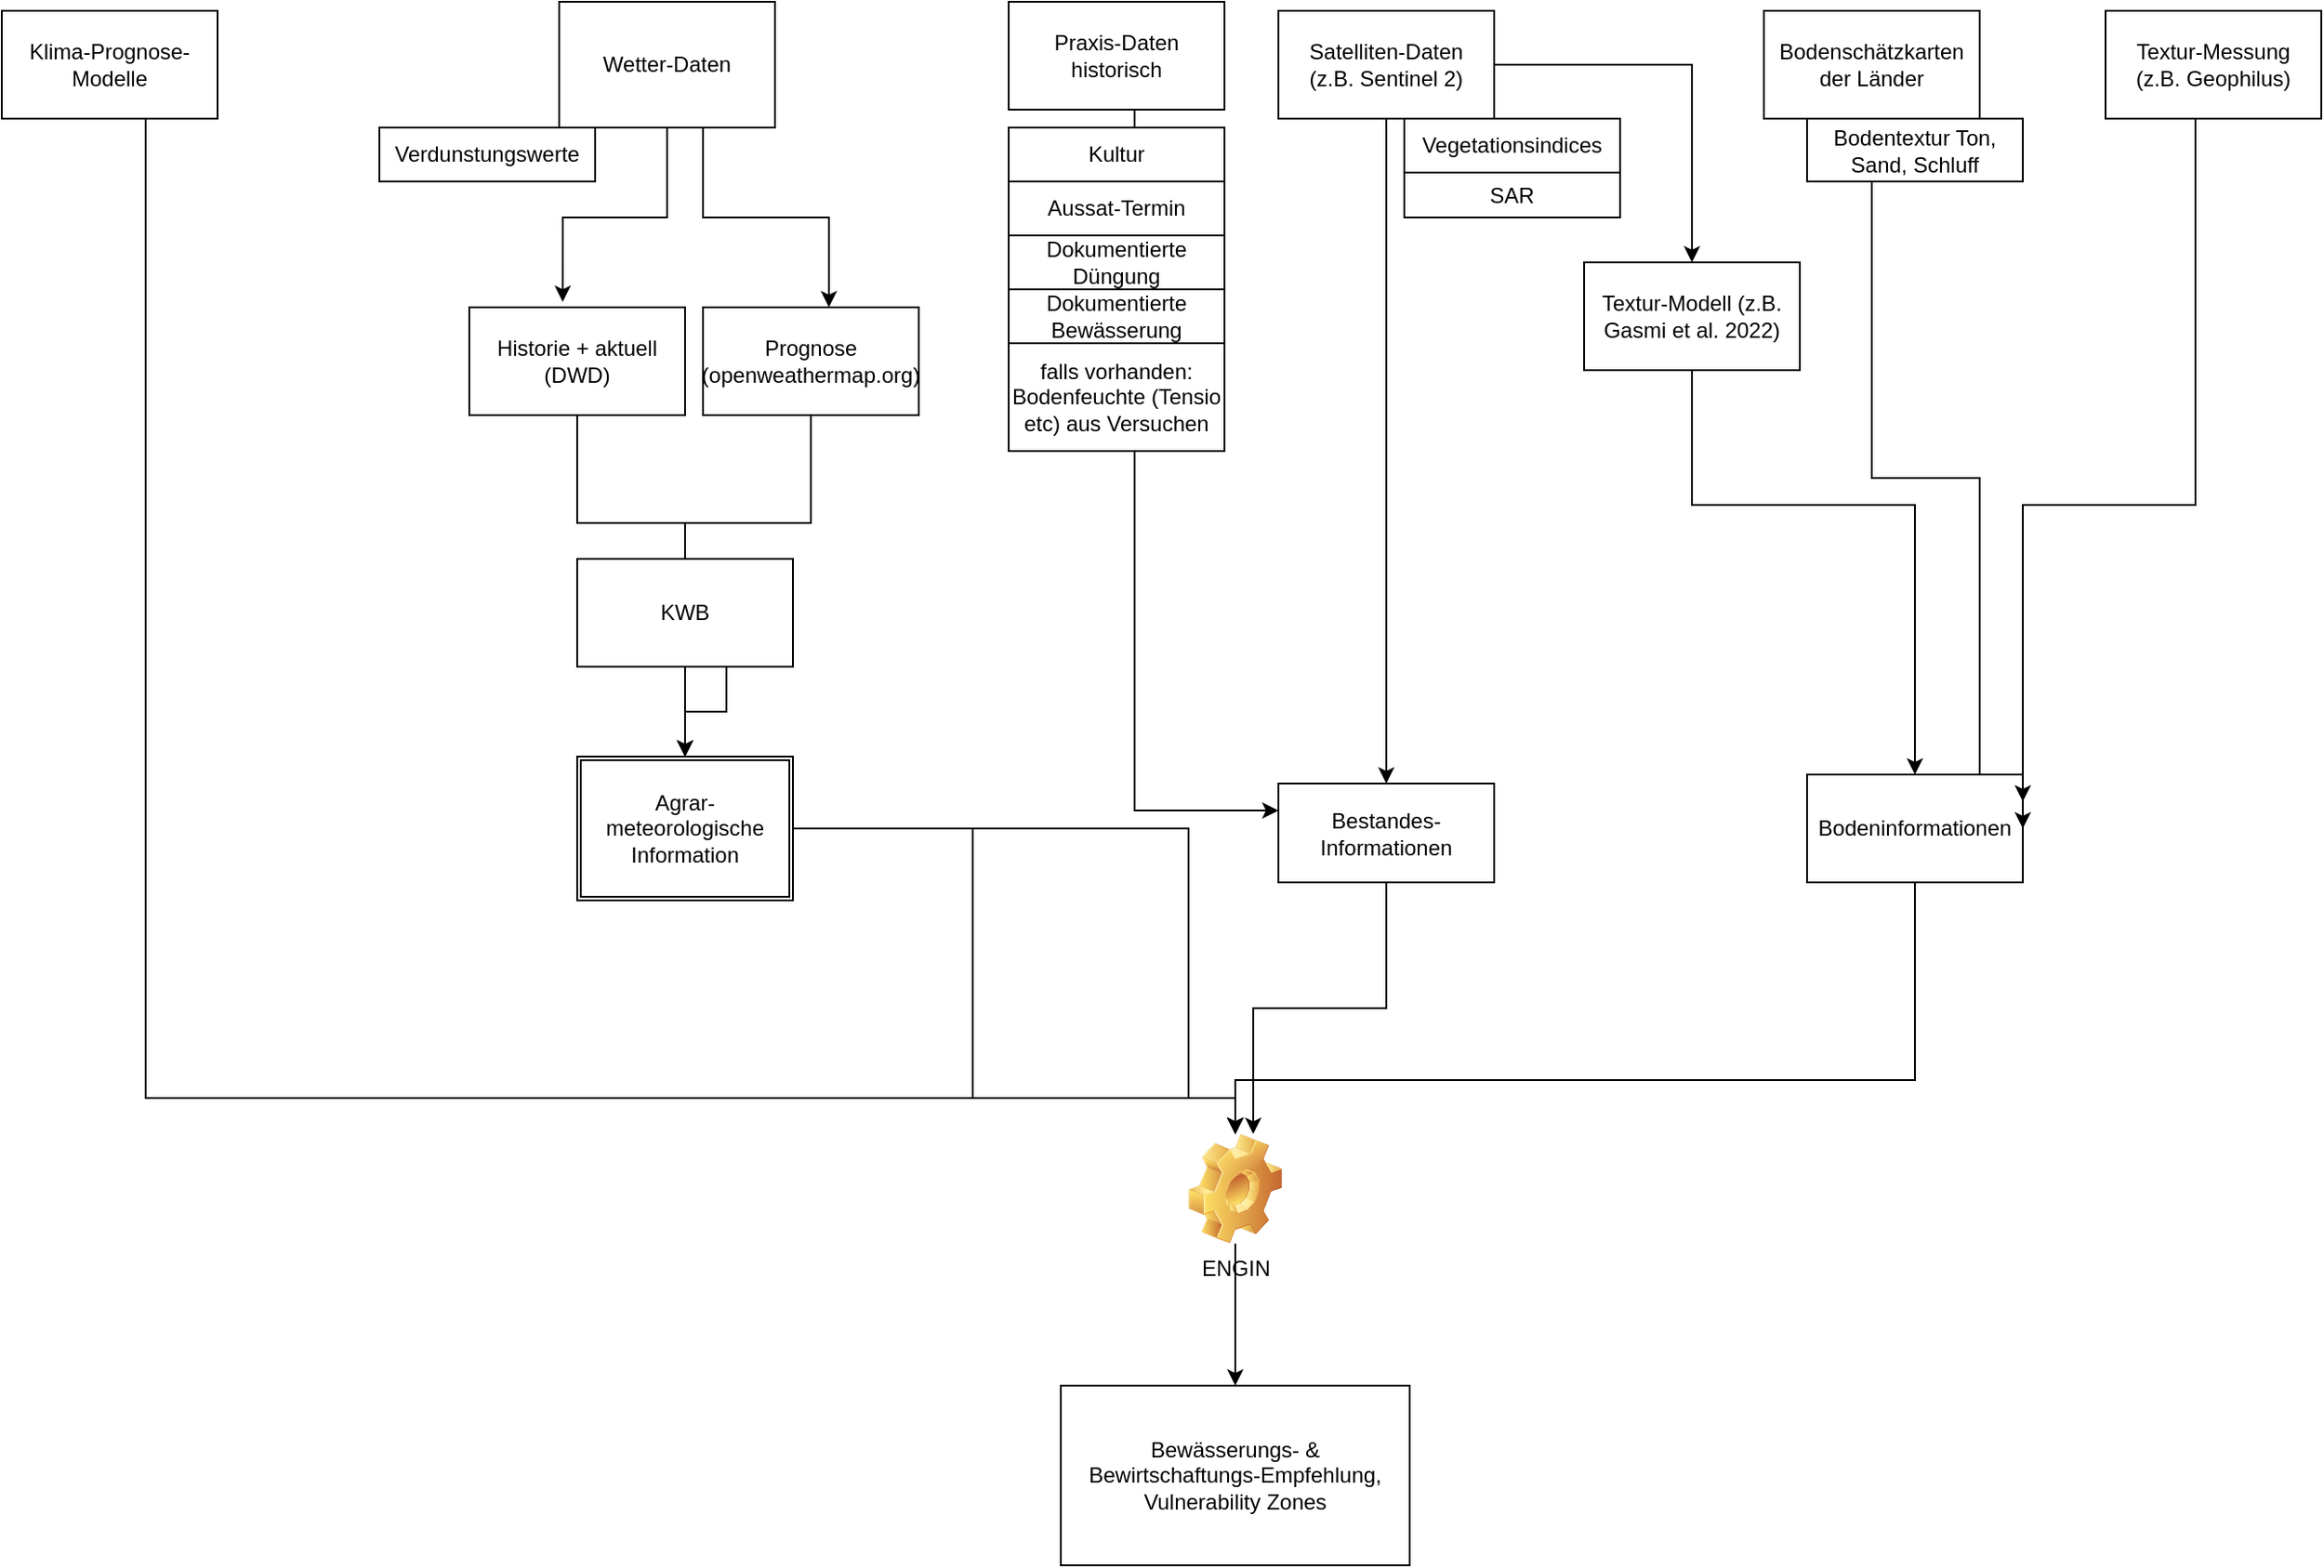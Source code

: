 <mxfile version="21.3.7" type="github">
  <diagram name="Seite-1" id="srk_kNZ298-WKb-UGRPL">
    <mxGraphModel dx="2088" dy="1160" grid="1" gridSize="10" guides="1" tooltips="1" connect="1" arrows="1" fold="1" page="1" pageScale="1" pageWidth="827" pageHeight="1169" background="none" math="0" shadow="0">
      <root>
        <mxCell id="0" />
        <mxCell id="1" parent="0" />
        <mxCell id="sZ_1qn_T3DuW1jLiiuC9-3" value="" style="edgeStyle=orthogonalEdgeStyle;rounded=0;orthogonalLoop=1;jettySize=auto;html=1;" parent="1" source="sZ_1qn_T3DuW1jLiiuC9-1" target="sZ_1qn_T3DuW1jLiiuC9-2" edge="1">
          <mxGeometry relative="1" as="geometry" />
        </mxCell>
        <mxCell id="sZ_1qn_T3DuW1jLiiuC9-6" style="edgeStyle=orthogonalEdgeStyle;rounded=0;orthogonalLoop=1;jettySize=auto;html=1;" parent="1" source="sZ_1qn_T3DuW1jLiiuC9-8" target="sZ_1qn_T3DuW1jLiiuC9-4" edge="1">
          <mxGeometry relative="1" as="geometry">
            <Array as="points">
              <mxPoint x="350" y="430" />
            </Array>
          </mxGeometry>
        </mxCell>
        <mxCell id="sZ_1qn_T3DuW1jLiiuC9-1" value="Satelliten-Daten&lt;br&gt;(z.B. Sentinel 2)" style="rounded=0;whiteSpace=wrap;html=1;" parent="1" vertex="1">
          <mxGeometry x="120" y="155" width="120" height="60" as="geometry" />
        </mxCell>
        <mxCell id="XBK9ZFjaAwAA2WwoCuQN-23" style="edgeStyle=orthogonalEdgeStyle;rounded=0;orthogonalLoop=1;jettySize=auto;html=1;" edge="1" parent="1" source="sZ_1qn_T3DuW1jLiiuC9-2" target="XBK9ZFjaAwAA2WwoCuQN-43">
          <mxGeometry relative="1" as="geometry">
            <Array as="points">
              <mxPoint x="180" y="710" />
              <mxPoint x="106" y="710" />
            </Array>
          </mxGeometry>
        </mxCell>
        <mxCell id="sZ_1qn_T3DuW1jLiiuC9-2" value="Bestandes-Informationen" style="rounded=0;whiteSpace=wrap;html=1;" parent="1" vertex="1">
          <mxGeometry x="120" y="585" width="120" height="55" as="geometry" />
        </mxCell>
        <mxCell id="XBK9ZFjaAwAA2WwoCuQN-44" style="edgeStyle=orthogonalEdgeStyle;rounded=0;orthogonalLoop=1;jettySize=auto;html=1;" edge="1" parent="1" source="sZ_1qn_T3DuW1jLiiuC9-4" target="XBK9ZFjaAwAA2WwoCuQN-43">
          <mxGeometry relative="1" as="geometry">
            <Array as="points">
              <mxPoint x="474" y="750" />
            </Array>
          </mxGeometry>
        </mxCell>
        <mxCell id="sZ_1qn_T3DuW1jLiiuC9-4" value="Bodeninformationen" style="rounded=0;whiteSpace=wrap;html=1;" parent="1" vertex="1">
          <mxGeometry x="414" y="580" width="120" height="60" as="geometry" />
        </mxCell>
        <mxCell id="sZ_1qn_T3DuW1jLiiuC9-7" style="edgeStyle=orthogonalEdgeStyle;rounded=0;orthogonalLoop=1;jettySize=auto;html=1;entryX=1;entryY=0.25;entryDx=0;entryDy=0;" parent="1" source="sZ_1qn_T3DuW1jLiiuC9-5" target="sZ_1qn_T3DuW1jLiiuC9-4" edge="1">
          <mxGeometry relative="1" as="geometry">
            <Array as="points">
              <mxPoint x="450" y="415" />
              <mxPoint x="510" y="415" />
              <mxPoint x="510" y="580" />
              <mxPoint x="534" y="580" />
            </Array>
          </mxGeometry>
        </mxCell>
        <mxCell id="sZ_1qn_T3DuW1jLiiuC9-5" value="Bodenschätzkarten der Länder" style="rounded=0;whiteSpace=wrap;html=1;fillColor=default;" parent="1" vertex="1">
          <mxGeometry x="390" y="155" width="120" height="60" as="geometry" />
        </mxCell>
        <mxCell id="sZ_1qn_T3DuW1jLiiuC9-9" value="" style="edgeStyle=orthogonalEdgeStyle;rounded=0;orthogonalLoop=1;jettySize=auto;html=1;" parent="1" source="sZ_1qn_T3DuW1jLiiuC9-1" target="sZ_1qn_T3DuW1jLiiuC9-8" edge="1">
          <mxGeometry relative="1" as="geometry">
            <mxPoint x="240" y="210" as="sourcePoint" />
            <mxPoint x="460" y="300" as="targetPoint" />
            <Array as="points" />
          </mxGeometry>
        </mxCell>
        <mxCell id="sZ_1qn_T3DuW1jLiiuC9-8" value="Textur-Modell (z.B. Gasmi et al. 2022)" style="rounded=0;whiteSpace=wrap;html=1;" parent="1" vertex="1">
          <mxGeometry x="290" y="295" width="120" height="60" as="geometry" />
        </mxCell>
        <mxCell id="XBK9ZFjaAwAA2WwoCuQN-2" style="edgeStyle=orthogonalEdgeStyle;rounded=0;orthogonalLoop=1;jettySize=auto;html=1;entryX=1;entryY=0.5;entryDx=0;entryDy=0;" edge="1" parent="1" source="XBK9ZFjaAwAA2WwoCuQN-1" target="sZ_1qn_T3DuW1jLiiuC9-4">
          <mxGeometry relative="1" as="geometry">
            <Array as="points">
              <mxPoint x="630" y="430" />
            </Array>
          </mxGeometry>
        </mxCell>
        <mxCell id="XBK9ZFjaAwAA2WwoCuQN-1" value="Textur-Messung &lt;br&gt;(z.B. Geophilus)" style="rounded=0;whiteSpace=wrap;html=1;" vertex="1" parent="1">
          <mxGeometry x="580" y="155" width="120" height="60" as="geometry" />
        </mxCell>
        <mxCell id="XBK9ZFjaAwAA2WwoCuQN-5" style="edgeStyle=orthogonalEdgeStyle;rounded=0;orthogonalLoop=1;jettySize=auto;html=1;" edge="1" parent="1" source="XBK9ZFjaAwAA2WwoCuQN-3" target="XBK9ZFjaAwAA2WwoCuQN-6">
          <mxGeometry relative="1" as="geometry">
            <mxPoint x="-80" y="230" as="targetPoint" />
            <Array as="points">
              <mxPoint x="-200" y="270" />
              <mxPoint x="-130" y="270" />
            </Array>
          </mxGeometry>
        </mxCell>
        <mxCell id="XBK9ZFjaAwAA2WwoCuQN-7" style="edgeStyle=orthogonalEdgeStyle;rounded=0;orthogonalLoop=1;jettySize=auto;html=1;entryX=0.433;entryY=-0.05;entryDx=0;entryDy=0;entryPerimeter=0;" edge="1" parent="1" source="XBK9ZFjaAwAA2WwoCuQN-3" target="XBK9ZFjaAwAA2WwoCuQN-4">
          <mxGeometry relative="1" as="geometry" />
        </mxCell>
        <mxCell id="XBK9ZFjaAwAA2WwoCuQN-3" value="Wetter-Daten" style="rounded=0;whiteSpace=wrap;html=1;" vertex="1" parent="1">
          <mxGeometry x="-280" y="150" width="120" height="70" as="geometry" />
        </mxCell>
        <mxCell id="XBK9ZFjaAwAA2WwoCuQN-36" style="edgeStyle=orthogonalEdgeStyle;rounded=0;orthogonalLoop=1;jettySize=auto;html=1;" edge="1" parent="1" source="XBK9ZFjaAwAA2WwoCuQN-4" target="XBK9ZFjaAwAA2WwoCuQN-33">
          <mxGeometry relative="1" as="geometry">
            <Array as="points">
              <mxPoint x="-270" y="440" />
              <mxPoint x="-210" y="440" />
            </Array>
          </mxGeometry>
        </mxCell>
        <mxCell id="XBK9ZFjaAwAA2WwoCuQN-4" value="Historie + aktuell (DWD)" style="rounded=0;whiteSpace=wrap;html=1;" vertex="1" parent="1">
          <mxGeometry x="-330" y="320" width="120" height="60" as="geometry" />
        </mxCell>
        <mxCell id="XBK9ZFjaAwAA2WwoCuQN-37" style="edgeStyle=orthogonalEdgeStyle;rounded=0;orthogonalLoop=1;jettySize=auto;html=1;" edge="1" parent="1" source="XBK9ZFjaAwAA2WwoCuQN-25" target="XBK9ZFjaAwAA2WwoCuQN-33">
          <mxGeometry relative="1" as="geometry" />
        </mxCell>
        <mxCell id="XBK9ZFjaAwAA2WwoCuQN-42" style="edgeStyle=orthogonalEdgeStyle;rounded=0;orthogonalLoop=1;jettySize=auto;html=1;" edge="1" parent="1" source="XBK9ZFjaAwAA2WwoCuQN-6" target="XBK9ZFjaAwAA2WwoCuQN-33">
          <mxGeometry relative="1" as="geometry">
            <Array as="points">
              <mxPoint x="-140" y="440" />
              <mxPoint x="-210" y="440" />
            </Array>
          </mxGeometry>
        </mxCell>
        <mxCell id="XBK9ZFjaAwAA2WwoCuQN-6" value="Prognose (openweathermap.org)" style="rounded=0;whiteSpace=wrap;html=1;" vertex="1" parent="1">
          <mxGeometry x="-200" y="320" width="120" height="60" as="geometry" />
        </mxCell>
        <mxCell id="XBK9ZFjaAwAA2WwoCuQN-40" style="edgeStyle=orthogonalEdgeStyle;rounded=0;orthogonalLoop=1;jettySize=auto;html=1;" edge="1" parent="1" source="XBK9ZFjaAwAA2WwoCuQN-8" target="sZ_1qn_T3DuW1jLiiuC9-2">
          <mxGeometry relative="1" as="geometry">
            <mxPoint x="130" y="580" as="targetPoint" />
            <Array as="points">
              <mxPoint x="40" y="600" />
            </Array>
          </mxGeometry>
        </mxCell>
        <mxCell id="XBK9ZFjaAwAA2WwoCuQN-8" value="Praxis-Daten historisch" style="rounded=0;whiteSpace=wrap;html=1;" vertex="1" parent="1">
          <mxGeometry x="-30" y="150" width="120" height="60" as="geometry" />
        </mxCell>
        <mxCell id="XBK9ZFjaAwAA2WwoCuQN-9" value="Aussat-Termin" style="rounded=0;whiteSpace=wrap;html=1;" vertex="1" parent="1">
          <mxGeometry x="-30" y="250" width="120" height="30" as="geometry" />
        </mxCell>
        <mxCell id="XBK9ZFjaAwAA2WwoCuQN-10" value="Dokumentierte Düngung" style="rounded=0;whiteSpace=wrap;html=1;" vertex="1" parent="1">
          <mxGeometry x="-30" y="280" width="120" height="30" as="geometry" />
        </mxCell>
        <mxCell id="XBK9ZFjaAwAA2WwoCuQN-11" value="Dokumentierte Bewässerung" style="rounded=0;whiteSpace=wrap;html=1;" vertex="1" parent="1">
          <mxGeometry x="-30" y="310" width="120" height="30" as="geometry" />
        </mxCell>
        <mxCell id="XBK9ZFjaAwAA2WwoCuQN-19" value="Bewässerungs- &amp;amp;&lt;br&gt;Bewirtschaftungs-Empfehlung, Vulnerability Zones" style="rounded=0;whiteSpace=wrap;html=1;" vertex="1" parent="1">
          <mxGeometry x="-1" y="920" width="194" height="100" as="geometry" />
        </mxCell>
        <mxCell id="XBK9ZFjaAwAA2WwoCuQN-20" value="Kultur" style="rounded=0;whiteSpace=wrap;html=1;" vertex="1" parent="1">
          <mxGeometry x="-30" y="220" width="120" height="30" as="geometry" />
        </mxCell>
        <mxCell id="XBK9ZFjaAwAA2WwoCuQN-21" value="falls vorhanden: Bodenfeuchte (Tensio etc) aus Versuchen" style="rounded=0;whiteSpace=wrap;html=1;" vertex="1" parent="1">
          <mxGeometry x="-30" y="340" width="120" height="60" as="geometry" />
        </mxCell>
        <mxCell id="XBK9ZFjaAwAA2WwoCuQN-24" style="edgeStyle=orthogonalEdgeStyle;rounded=0;orthogonalLoop=1;jettySize=auto;html=1;" edge="1" parent="1" source="XBK9ZFjaAwAA2WwoCuQN-22" target="XBK9ZFjaAwAA2WwoCuQN-43">
          <mxGeometry relative="1" as="geometry">
            <Array as="points">
              <mxPoint x="-510" y="760" />
            </Array>
          </mxGeometry>
        </mxCell>
        <mxCell id="XBK9ZFjaAwAA2WwoCuQN-22" value="Klima-Prognose-Modelle" style="rounded=0;whiteSpace=wrap;html=1;" vertex="1" parent="1">
          <mxGeometry x="-590" y="155" width="120" height="60" as="geometry" />
        </mxCell>
        <mxCell id="XBK9ZFjaAwAA2WwoCuQN-28" value="Vegetationsindices" style="rounded=0;whiteSpace=wrap;html=1;" vertex="1" parent="1">
          <mxGeometry x="190" y="215" width="120" height="30" as="geometry" />
        </mxCell>
        <mxCell id="XBK9ZFjaAwAA2WwoCuQN-29" value="SAR" style="rounded=0;whiteSpace=wrap;html=1;" vertex="1" parent="1">
          <mxGeometry x="190" y="245" width="120" height="25" as="geometry" />
        </mxCell>
        <mxCell id="XBK9ZFjaAwAA2WwoCuQN-30" value="Bodentextur Ton, Sand, Schluff" style="rounded=0;whiteSpace=wrap;html=1;" vertex="1" parent="1">
          <mxGeometry x="414" y="215" width="120" height="35" as="geometry" />
        </mxCell>
        <mxCell id="XBK9ZFjaAwAA2WwoCuQN-31" value="Verdunstungswerte" style="rounded=0;whiteSpace=wrap;html=1;" vertex="1" parent="1">
          <mxGeometry x="-380" y="220" width="120" height="30" as="geometry" />
        </mxCell>
        <mxCell id="XBK9ZFjaAwAA2WwoCuQN-38" style="edgeStyle=orthogonalEdgeStyle;rounded=0;orthogonalLoop=1;jettySize=auto;html=1;entryX=0.692;entryY=0.417;entryDx=0;entryDy=0;entryPerimeter=0;" edge="1" parent="1" source="XBK9ZFjaAwAA2WwoCuQN-33" target="XBK9ZFjaAwAA2WwoCuQN-25">
          <mxGeometry relative="1" as="geometry" />
        </mxCell>
        <mxCell id="XBK9ZFjaAwAA2WwoCuQN-45" style="edgeStyle=orthogonalEdgeStyle;rounded=0;orthogonalLoop=1;jettySize=auto;html=1;" edge="1" parent="1" source="XBK9ZFjaAwAA2WwoCuQN-33" target="XBK9ZFjaAwAA2WwoCuQN-43">
          <mxGeometry relative="1" as="geometry">
            <Array as="points">
              <mxPoint x="-50" y="610" />
              <mxPoint x="-50" y="760" />
            </Array>
          </mxGeometry>
        </mxCell>
        <mxCell id="XBK9ZFjaAwAA2WwoCuQN-46" style="edgeStyle=orthogonalEdgeStyle;rounded=0;orthogonalLoop=1;jettySize=auto;html=1;" edge="1" parent="1" source="XBK9ZFjaAwAA2WwoCuQN-33" target="XBK9ZFjaAwAA2WwoCuQN-43">
          <mxGeometry relative="1" as="geometry">
            <Array as="points">
              <mxPoint x="70" y="610" />
              <mxPoint x="70" y="760" />
            </Array>
          </mxGeometry>
        </mxCell>
        <mxCell id="XBK9ZFjaAwAA2WwoCuQN-33" value="Agrar-meteorologische Information" style="shape=ext;double=1;rounded=0;whiteSpace=wrap;html=1;" vertex="1" parent="1">
          <mxGeometry x="-270" y="570" width="120" height="80" as="geometry" />
        </mxCell>
        <mxCell id="XBK9ZFjaAwAA2WwoCuQN-25" value="KWB" style="rounded=0;whiteSpace=wrap;html=1;" vertex="1" parent="1">
          <mxGeometry x="-270" y="460" width="120" height="60" as="geometry" />
        </mxCell>
        <mxCell id="XBK9ZFjaAwAA2WwoCuQN-47" style="edgeStyle=orthogonalEdgeStyle;rounded=0;orthogonalLoop=1;jettySize=auto;html=1;" edge="1" parent="1" source="XBK9ZFjaAwAA2WwoCuQN-43" target="XBK9ZFjaAwAA2WwoCuQN-19">
          <mxGeometry relative="1" as="geometry" />
        </mxCell>
        <mxCell id="XBK9ZFjaAwAA2WwoCuQN-43" value="ENGIN" style="shape=image;html=1;verticalLabelPosition=bottom;verticalAlign=top;imageAspect=1;aspect=fixed;image=img/clipart/Gear_128x128.png" vertex="1" parent="1">
          <mxGeometry x="70" y="780" width="52" height="61" as="geometry" />
        </mxCell>
      </root>
    </mxGraphModel>
  </diagram>
</mxfile>
